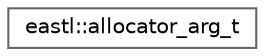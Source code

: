 digraph "类继承关系图"
{
 // LATEX_PDF_SIZE
  bgcolor="transparent";
  edge [fontname=Helvetica,fontsize=10,labelfontname=Helvetica,labelfontsize=10];
  node [fontname=Helvetica,fontsize=10,shape=box,height=0.2,width=0.4];
  rankdir="LR";
  Node0 [id="Node000000",label="eastl::allocator_arg_t",height=0.2,width=0.4,color="grey40", fillcolor="white", style="filled",URL="$structeastl_1_1allocator__arg__t.html",tooltip=" "];
}
